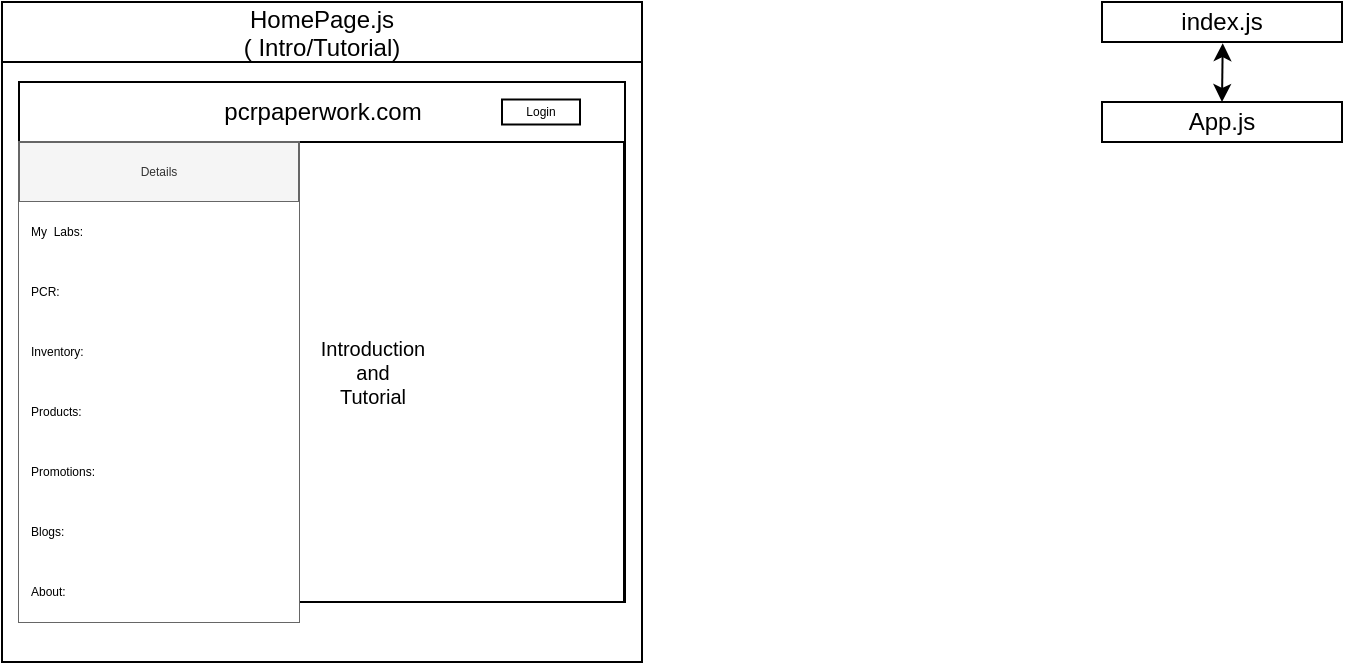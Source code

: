 <mxfile version="20.2.7" type="github">
  <diagram id="LaU50FEgYTBbN2ljfZ3S" name="Page-1">
    <mxGraphModel dx="948" dy="532" grid="1" gridSize="10" guides="1" tooltips="1" connect="1" arrows="1" fold="1" page="1" pageScale="1" pageWidth="850" pageHeight="1100" math="0" shadow="0">
      <root>
        <mxCell id="0" />
        <mxCell id="1" parent="0" />
        <mxCell id="Fp0RqGOX6O69j0grpJAd-3" value="App.js" style="rounded=0;whiteSpace=wrap;html=1;" parent="1" vertex="1">
          <mxGeometry x="560" y="60" width="120" height="20" as="geometry" />
        </mxCell>
        <mxCell id="Fp0RqGOX6O69j0grpJAd-4" value="index.js" style="rounded=0;whiteSpace=wrap;html=1;" parent="1" vertex="1">
          <mxGeometry x="560" y="10" width="120" height="20" as="geometry" />
        </mxCell>
        <mxCell id="Fp0RqGOX6O69j0grpJAd-7" value="" style="endArrow=classic;startArrow=classic;html=1;rounded=0;entryX=0.503;entryY=1.029;entryDx=0;entryDy=0;entryPerimeter=0;exitX=0.5;exitY=0;exitDx=0;exitDy=0;" parent="1" source="Fp0RqGOX6O69j0grpJAd-3" target="Fp0RqGOX6O69j0grpJAd-4" edge="1">
          <mxGeometry width="50" height="50" relative="1" as="geometry">
            <mxPoint x="615" y="130" as="sourcePoint" />
            <mxPoint x="665" y="80" as="targetPoint" />
          </mxGeometry>
        </mxCell>
        <mxCell id="TSWFRNveR_eCSNxllhdP-13" value="HomePage.js&#xa;( Intro/Tutorial)" style="swimlane;startSize=30;fontStyle=0;" vertex="1" parent="1">
          <mxGeometry x="10" y="10" width="320" height="330" as="geometry">
            <mxRectangle x="10" y="10" width="140" height="30" as="alternateBounds" />
          </mxGeometry>
        </mxCell>
        <mxCell id="TSWFRNveR_eCSNxllhdP-18" value="pcrpaperwork.com" style="rounded=0;whiteSpace=wrap;html=1;align=center;" vertex="1" parent="TSWFRNveR_eCSNxllhdP-13">
          <mxGeometry x="8.5" y="40" width="303" height="30" as="geometry" />
        </mxCell>
        <mxCell id="TSWFRNveR_eCSNxllhdP-20" value="" style="rounded=0;whiteSpace=wrap;html=1;" vertex="1" parent="TSWFRNveR_eCSNxllhdP-13">
          <mxGeometry x="8.5" y="70" width="303" height="230" as="geometry" />
        </mxCell>
        <mxCell id="TSWFRNveR_eCSNxllhdP-36" value="Login" style="rounded=0;whiteSpace=wrap;html=1;fontSize=6;" vertex="1" parent="TSWFRNveR_eCSNxllhdP-13">
          <mxGeometry x="250" y="48.75" width="39" height="12.5" as="geometry" />
        </mxCell>
        <mxCell id="TSWFRNveR_eCSNxllhdP-40" value="" style="shape=image;html=1;verticalAlign=top;verticalLabelPosition=bottom;labelBackgroundColor=#ffffff;imageAspect=0;aspect=fixed;image=https://cdn4.iconfinder.com/data/icons/essential-app-2/16/burger-menu-more-panel-128.png;fontSize=6;" vertex="1" parent="TSWFRNveR_eCSNxllhdP-13">
          <mxGeometry x="30" y="46" width="18" height="18" as="geometry" />
        </mxCell>
        <mxCell id="TSWFRNveR_eCSNxllhdP-41" value="My Labs&lt;br&gt;&lt;br&gt;PCR&lt;br&gt;&lt;br&gt;Inventory&lt;br&gt;&lt;br&gt;Products&lt;br&gt;&lt;br&gt;Promotions&lt;br&gt;&lt;br&gt;Blogs&lt;br&gt;&lt;br&gt;About" style="rounded=0;whiteSpace=wrap;html=1;fontSize=6;align=left;" vertex="1" parent="TSWFRNveR_eCSNxllhdP-13">
          <mxGeometry x="8.5" y="70" width="51.5" height="230" as="geometry" />
        </mxCell>
        <mxCell id="TSWFRNveR_eCSNxllhdP-35" value="&lt;font size=&quot;1&quot;&gt;Introduction&lt;br&gt;and&lt;br&gt;Tutorial&lt;br&gt;&lt;/font&gt;" style="rounded=0;whiteSpace=wrap;html=1;fontSize=5;" vertex="1" parent="TSWFRNveR_eCSNxllhdP-13">
          <mxGeometry x="60" y="70" width="251" height="230" as="geometry" />
        </mxCell>
        <mxCell id="TSWFRNveR_eCSNxllhdP-55" value="Details" style="swimlane;fontStyle=0;childLayout=stackLayout;horizontal=1;startSize=30;horizontalStack=0;resizeParent=1;resizeParentMax=0;resizeLast=0;collapsible=1;marginBottom=0;fontSize=6;fillColor=#f5f5f5;strokeColor=#666666;fontColor=#333333;" vertex="1" parent="TSWFRNveR_eCSNxllhdP-13">
          <mxGeometry x="8.5" y="70" width="140" height="240" as="geometry">
            <mxRectangle x="8.5" y="70" width="51" height="30" as="alternateBounds" />
          </mxGeometry>
        </mxCell>
        <mxCell id="TSWFRNveR_eCSNxllhdP-56" value="My  Labs: " style="text;align=left;verticalAlign=middle;spacingLeft=4;spacingRight=4;overflow=hidden;points=[[0,0.5],[1,0.5]];portConstraint=eastwest;rotatable=0;fontSize=6;horizontal=1;fillColor=default;" vertex="1" parent="TSWFRNveR_eCSNxllhdP-55">
          <mxGeometry y="30" width="140" height="30" as="geometry" />
        </mxCell>
        <mxCell id="TSWFRNveR_eCSNxllhdP-57" value="PCR:" style="text;align=left;verticalAlign=middle;spacingLeft=4;spacingRight=4;overflow=hidden;points=[[0,0.5],[1,0.5]];portConstraint=eastwest;rotatable=0;fontSize=6;fillColor=default;" vertex="1" parent="TSWFRNveR_eCSNxllhdP-55">
          <mxGeometry y="60" width="140" height="30" as="geometry" />
        </mxCell>
        <mxCell id="TSWFRNveR_eCSNxllhdP-58" value="Inventory:" style="text;align=left;verticalAlign=middle;spacingLeft=4;spacingRight=4;overflow=hidden;points=[[0,0.5],[1,0.5]];portConstraint=eastwest;rotatable=0;fontSize=6;fillColor=default;" vertex="1" parent="TSWFRNveR_eCSNxllhdP-55">
          <mxGeometry y="90" width="140" height="30" as="geometry" />
        </mxCell>
        <mxCell id="TSWFRNveR_eCSNxllhdP-61" value="Products:" style="text;align=left;verticalAlign=middle;spacingLeft=4;spacingRight=4;overflow=hidden;points=[[0,0.5],[1,0.5]];portConstraint=eastwest;rotatable=0;fontSize=6;fillColor=default;" vertex="1" parent="TSWFRNveR_eCSNxllhdP-55">
          <mxGeometry y="120" width="140" height="30" as="geometry" />
        </mxCell>
        <mxCell id="TSWFRNveR_eCSNxllhdP-60" value="Promotions:" style="text;align=left;verticalAlign=middle;spacingLeft=4;spacingRight=4;overflow=hidden;points=[[0,0.5],[1,0.5]];portConstraint=eastwest;rotatable=0;fontSize=6;fillColor=default;" vertex="1" parent="TSWFRNveR_eCSNxllhdP-55">
          <mxGeometry y="150" width="140" height="30" as="geometry" />
        </mxCell>
        <mxCell id="TSWFRNveR_eCSNxllhdP-63" value="Blogs:" style="text;align=left;verticalAlign=middle;spacingLeft=4;spacingRight=4;overflow=hidden;points=[[0,0.5],[1,0.5]];portConstraint=eastwest;rotatable=0;fontSize=6;fillColor=default;" vertex="1" parent="TSWFRNveR_eCSNxllhdP-55">
          <mxGeometry y="180" width="140" height="30" as="geometry" />
        </mxCell>
        <mxCell id="TSWFRNveR_eCSNxllhdP-62" value="About:" style="text;align=left;verticalAlign=middle;spacingLeft=4;spacingRight=4;overflow=hidden;points=[[0,0.5],[1,0.5]];portConstraint=eastwest;rotatable=0;fontSize=6;fillColor=default;" vertex="1" parent="TSWFRNveR_eCSNxllhdP-55">
          <mxGeometry y="210" width="140" height="30" as="geometry" />
        </mxCell>
      </root>
    </mxGraphModel>
  </diagram>
</mxfile>
